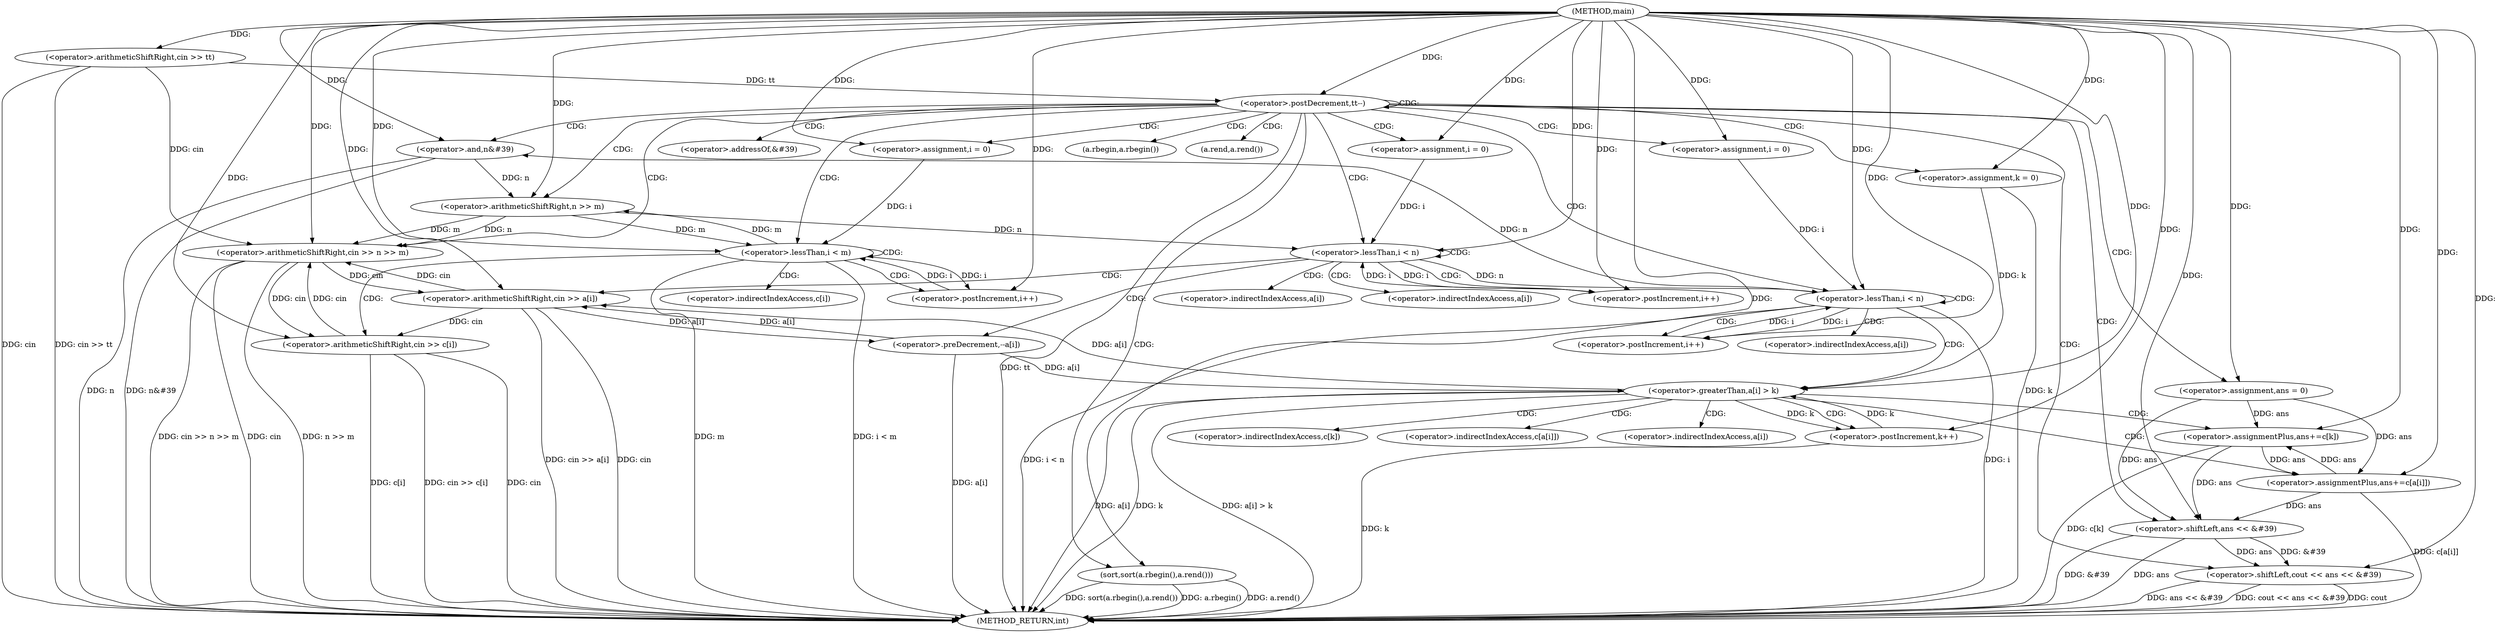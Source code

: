 digraph "main" {  
"1000101" [label = "(METHOD,main)" ]
"1000209" [label = "(METHOD_RETURN,int)" ]
"1000104" [label = "(<operator>.arithmeticShiftRight,cin >> tt)" ]
"1000108" [label = "(<operator>.postDecrement,tt--)" ]
"1000113" [label = "(<operator>.arithmeticShiftRight,cin >> n >> m)" ]
"1000155" [label = "(sort,sort(a.rbegin(),a.rend()))" ]
"1000159" [label = "(<operator>.assignment,k = 0)" ]
"1000163" [label = "(<operator>.assignment,ans = 0)" ]
"1000200" [label = "(<operator>.shiftLeft,cout << ans << &#39)" ]
"1000206" [label = "(<operator>.and,n&#39)" ]
"1000121" [label = "(<operator>.assignment,i = 0)" ]
"1000124" [label = "(<operator>.lessThan,i < n)" ]
"1000127" [label = "(<operator>.postIncrement,i++)" ]
"1000142" [label = "(<operator>.assignment,i = 0)" ]
"1000145" [label = "(<operator>.lessThan,i < m)" ]
"1000148" [label = "(<operator>.postIncrement,i++)" ]
"1000150" [label = "(<operator>.arithmeticShiftRight,cin >> c[i])" ]
"1000168" [label = "(<operator>.assignment,i = 0)" ]
"1000171" [label = "(<operator>.lessThan,i < n)" ]
"1000174" [label = "(<operator>.postIncrement,i++)" ]
"1000115" [label = "(<operator>.arithmeticShiftRight,n >> m)" ]
"1000130" [label = "(<operator>.arithmeticShiftRight,cin >> a[i])" ]
"1000135" [label = "(<operator>.preDecrement,--a[i])" ]
"1000202" [label = "(<operator>.shiftLeft,ans << &#39)" ]
"1000178" [label = "(<operator>.greaterThan,a[i] > k)" ]
"1000184" [label = "(<operator>.assignmentPlus,ans+=c[k])" ]
"1000189" [label = "(<operator>.postIncrement,k++)" ]
"1000193" [label = "(<operator>.assignmentPlus,ans+=c[a[i]])" ]
"1000156" [label = "(a.rbegin,a.rbegin())" ]
"1000157" [label = "(a.rend,a.rend())" ]
"1000152" [label = "(<operator>.indirectIndexAccess,c[i])" ]
"1000204" [label = "(<operator>.addressOf,&#39)" ]
"1000132" [label = "(<operator>.indirectIndexAccess,a[i])" ]
"1000136" [label = "(<operator>.indirectIndexAccess,a[i])" ]
"1000179" [label = "(<operator>.indirectIndexAccess,a[i])" ]
"1000186" [label = "(<operator>.indirectIndexAccess,c[k])" ]
"1000195" [label = "(<operator>.indirectIndexAccess,c[a[i]])" ]
"1000197" [label = "(<operator>.indirectIndexAccess,a[i])" ]
  "1000104" -> "1000209"  [ label = "DDG: cin"] 
  "1000104" -> "1000209"  [ label = "DDG: cin >> tt"] 
  "1000108" -> "1000209"  [ label = "DDG: tt"] 
  "1000113" -> "1000209"  [ label = "DDG: cin"] 
  "1000113" -> "1000209"  [ label = "DDG: n >> m"] 
  "1000113" -> "1000209"  [ label = "DDG: cin >> n >> m"] 
  "1000145" -> "1000209"  [ label = "DDG: m"] 
  "1000145" -> "1000209"  [ label = "DDG: i < m"] 
  "1000155" -> "1000209"  [ label = "DDG: a.rbegin()"] 
  "1000155" -> "1000209"  [ label = "DDG: a.rend()"] 
  "1000155" -> "1000209"  [ label = "DDG: sort(a.rbegin(),a.rend())"] 
  "1000159" -> "1000209"  [ label = "DDG: k"] 
  "1000171" -> "1000209"  [ label = "DDG: i"] 
  "1000171" -> "1000209"  [ label = "DDG: i < n"] 
  "1000202" -> "1000209"  [ label = "DDG: ans"] 
  "1000202" -> "1000209"  [ label = "DDG: &#39"] 
  "1000200" -> "1000209"  [ label = "DDG: ans << &#39"] 
  "1000200" -> "1000209"  [ label = "DDG: cout << ans << &#39"] 
  "1000206" -> "1000209"  [ label = "DDG: n"] 
  "1000206" -> "1000209"  [ label = "DDG: n&#39"] 
  "1000178" -> "1000209"  [ label = "DDG: a[i]"] 
  "1000178" -> "1000209"  [ label = "DDG: k"] 
  "1000178" -> "1000209"  [ label = "DDG: a[i] > k"] 
  "1000193" -> "1000209"  [ label = "DDG: c[a[i]]"] 
  "1000184" -> "1000209"  [ label = "DDG: c[k]"] 
  "1000189" -> "1000209"  [ label = "DDG: k"] 
  "1000150" -> "1000209"  [ label = "DDG: cin"] 
  "1000150" -> "1000209"  [ label = "DDG: c[i]"] 
  "1000150" -> "1000209"  [ label = "DDG: cin >> c[i]"] 
  "1000130" -> "1000209"  [ label = "DDG: cin"] 
  "1000130" -> "1000209"  [ label = "DDG: cin >> a[i]"] 
  "1000135" -> "1000209"  [ label = "DDG: a[i]"] 
  "1000200" -> "1000209"  [ label = "DDG: cout"] 
  "1000101" -> "1000104"  [ label = "DDG: "] 
  "1000104" -> "1000108"  [ label = "DDG: tt"] 
  "1000101" -> "1000108"  [ label = "DDG: "] 
  "1000101" -> "1000159"  [ label = "DDG: "] 
  "1000101" -> "1000163"  [ label = "DDG: "] 
  "1000104" -> "1000113"  [ label = "DDG: cin"] 
  "1000150" -> "1000113"  [ label = "DDG: cin"] 
  "1000130" -> "1000113"  [ label = "DDG: cin"] 
  "1000101" -> "1000113"  [ label = "DDG: "] 
  "1000115" -> "1000113"  [ label = "DDG: m"] 
  "1000115" -> "1000113"  [ label = "DDG: n"] 
  "1000101" -> "1000121"  [ label = "DDG: "] 
  "1000101" -> "1000142"  [ label = "DDG: "] 
  "1000101" -> "1000155"  [ label = "DDG: "] 
  "1000101" -> "1000168"  [ label = "DDG: "] 
  "1000101" -> "1000200"  [ label = "DDG: "] 
  "1000202" -> "1000200"  [ label = "DDG: ans"] 
  "1000202" -> "1000200"  [ label = "DDG: &#39"] 
  "1000171" -> "1000206"  [ label = "DDG: n"] 
  "1000101" -> "1000206"  [ label = "DDG: "] 
  "1000206" -> "1000115"  [ label = "DDG: n"] 
  "1000101" -> "1000115"  [ label = "DDG: "] 
  "1000145" -> "1000115"  [ label = "DDG: m"] 
  "1000121" -> "1000124"  [ label = "DDG: i"] 
  "1000127" -> "1000124"  [ label = "DDG: i"] 
  "1000101" -> "1000124"  [ label = "DDG: "] 
  "1000115" -> "1000124"  [ label = "DDG: n"] 
  "1000124" -> "1000127"  [ label = "DDG: i"] 
  "1000101" -> "1000127"  [ label = "DDG: "] 
  "1000142" -> "1000145"  [ label = "DDG: i"] 
  "1000148" -> "1000145"  [ label = "DDG: i"] 
  "1000101" -> "1000145"  [ label = "DDG: "] 
  "1000115" -> "1000145"  [ label = "DDG: m"] 
  "1000145" -> "1000148"  [ label = "DDG: i"] 
  "1000101" -> "1000148"  [ label = "DDG: "] 
  "1000113" -> "1000150"  [ label = "DDG: cin"] 
  "1000130" -> "1000150"  [ label = "DDG: cin"] 
  "1000101" -> "1000150"  [ label = "DDG: "] 
  "1000168" -> "1000171"  [ label = "DDG: i"] 
  "1000174" -> "1000171"  [ label = "DDG: i"] 
  "1000101" -> "1000171"  [ label = "DDG: "] 
  "1000124" -> "1000171"  [ label = "DDG: n"] 
  "1000171" -> "1000174"  [ label = "DDG: i"] 
  "1000101" -> "1000174"  [ label = "DDG: "] 
  "1000163" -> "1000202"  [ label = "DDG: ans"] 
  "1000193" -> "1000202"  [ label = "DDG: ans"] 
  "1000184" -> "1000202"  [ label = "DDG: ans"] 
  "1000101" -> "1000202"  [ label = "DDG: "] 
  "1000113" -> "1000130"  [ label = "DDG: cin"] 
  "1000101" -> "1000130"  [ label = "DDG: "] 
  "1000178" -> "1000130"  [ label = "DDG: a[i]"] 
  "1000135" -> "1000130"  [ label = "DDG: a[i]"] 
  "1000130" -> "1000135"  [ label = "DDG: a[i]"] 
  "1000135" -> "1000178"  [ label = "DDG: a[i]"] 
  "1000159" -> "1000178"  [ label = "DDG: k"] 
  "1000189" -> "1000178"  [ label = "DDG: k"] 
  "1000101" -> "1000178"  [ label = "DDG: "] 
  "1000163" -> "1000184"  [ label = "DDG: ans"] 
  "1000193" -> "1000184"  [ label = "DDG: ans"] 
  "1000101" -> "1000184"  [ label = "DDG: "] 
  "1000178" -> "1000189"  [ label = "DDG: k"] 
  "1000101" -> "1000189"  [ label = "DDG: "] 
  "1000163" -> "1000193"  [ label = "DDG: ans"] 
  "1000184" -> "1000193"  [ label = "DDG: ans"] 
  "1000101" -> "1000193"  [ label = "DDG: "] 
  "1000108" -> "1000200"  [ label = "CDG: "] 
  "1000108" -> "1000142"  [ label = "CDG: "] 
  "1000108" -> "1000156"  [ label = "CDG: "] 
  "1000108" -> "1000157"  [ label = "CDG: "] 
  "1000108" -> "1000204"  [ label = "CDG: "] 
  "1000108" -> "1000163"  [ label = "CDG: "] 
  "1000108" -> "1000121"  [ label = "CDG: "] 
  "1000108" -> "1000168"  [ label = "CDG: "] 
  "1000108" -> "1000206"  [ label = "CDG: "] 
  "1000108" -> "1000159"  [ label = "CDG: "] 
  "1000108" -> "1000113"  [ label = "CDG: "] 
  "1000108" -> "1000155"  [ label = "CDG: "] 
  "1000108" -> "1000202"  [ label = "CDG: "] 
  "1000108" -> "1000124"  [ label = "CDG: "] 
  "1000108" -> "1000145"  [ label = "CDG: "] 
  "1000108" -> "1000171"  [ label = "CDG: "] 
  "1000108" -> "1000108"  [ label = "CDG: "] 
  "1000108" -> "1000115"  [ label = "CDG: "] 
  "1000124" -> "1000127"  [ label = "CDG: "] 
  "1000124" -> "1000135"  [ label = "CDG: "] 
  "1000124" -> "1000136"  [ label = "CDG: "] 
  "1000124" -> "1000132"  [ label = "CDG: "] 
  "1000124" -> "1000124"  [ label = "CDG: "] 
  "1000124" -> "1000130"  [ label = "CDG: "] 
  "1000145" -> "1000152"  [ label = "CDG: "] 
  "1000145" -> "1000150"  [ label = "CDG: "] 
  "1000145" -> "1000148"  [ label = "CDG: "] 
  "1000145" -> "1000145"  [ label = "CDG: "] 
  "1000171" -> "1000174"  [ label = "CDG: "] 
  "1000171" -> "1000178"  [ label = "CDG: "] 
  "1000171" -> "1000171"  [ label = "CDG: "] 
  "1000171" -> "1000179"  [ label = "CDG: "] 
  "1000178" -> "1000195"  [ label = "CDG: "] 
  "1000178" -> "1000197"  [ label = "CDG: "] 
  "1000178" -> "1000186"  [ label = "CDG: "] 
  "1000178" -> "1000189"  [ label = "CDG: "] 
  "1000178" -> "1000193"  [ label = "CDG: "] 
  "1000178" -> "1000184"  [ label = "CDG: "] 
}
